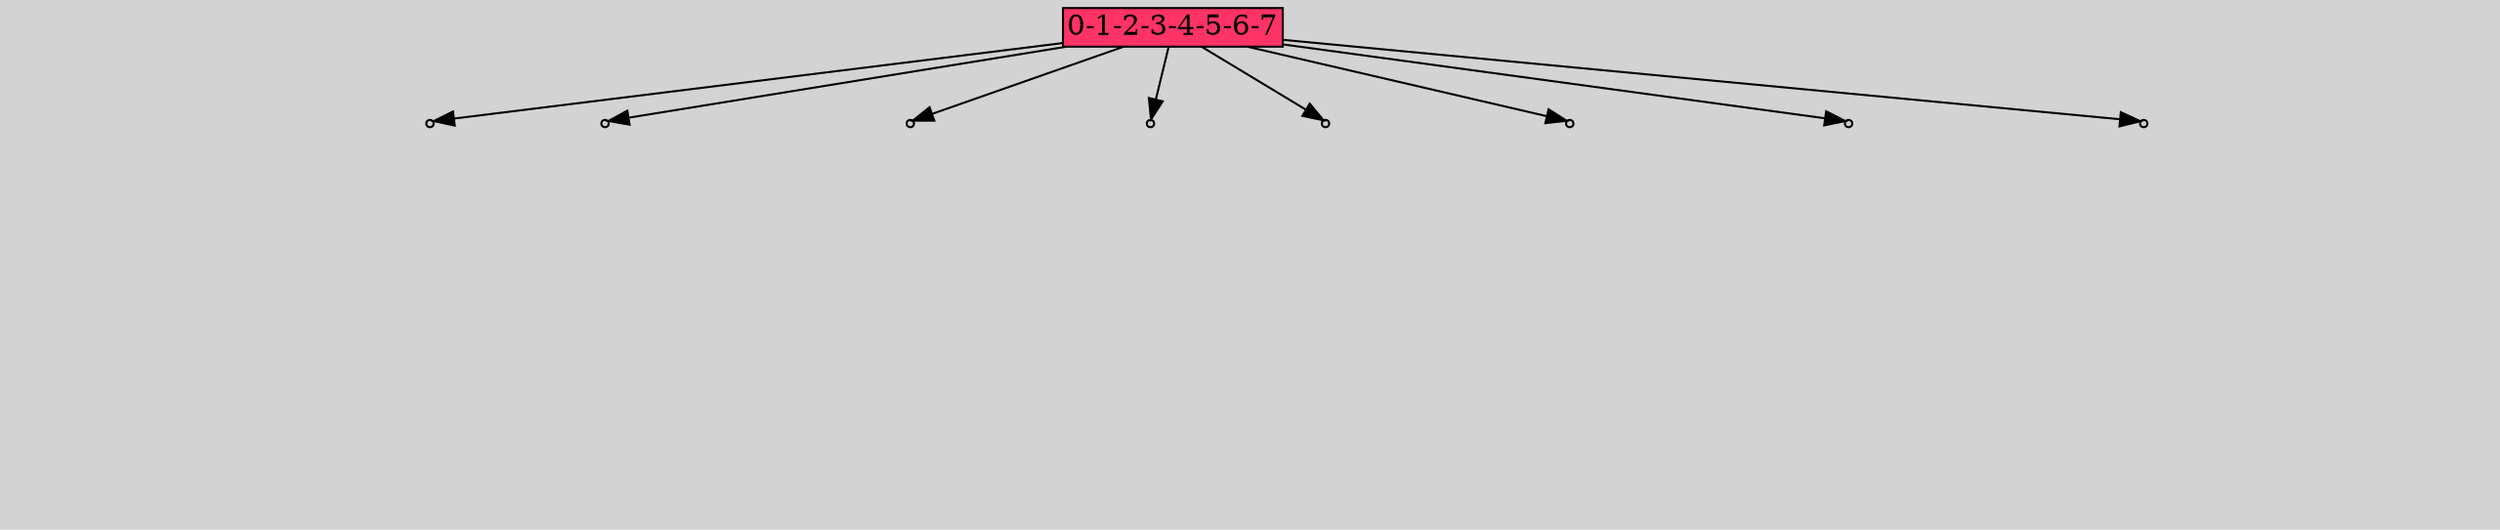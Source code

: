 // File exported with GEGELATI v1.4.0
// On the 2025-07-05 17:12:46
// With the File::TPGGraphDotExporter
digraph{
	graph[pad = "0.212, 0.055" bgcolor = lightgray]
	node[shape=circle style = filled label = ""]
		A442918 [fillcolor="#ff3366" shape=box margin=0.03 width=0 height=0 label="0-1-2-3-4-5-6-7"]
		P3272058 [fillcolor="#cccccc" shape=point label="1"] //
		I3272058 [shape=box style=invis label="13|7&1|6#1|25&#92;n12|0&0|23#1|12&#92;n"] //-1.399777|0.643526|0.022623|-0.012831|
		P3272058 -> I3272058[style=invis]
		A442918 -> P3272058
		P3272059 [fillcolor="#cccccc" shape=point label="1"] //
		I3272059 [shape=box style=invis label="5|1&1|7#0|25&#92;n10|7&0|25#1|0&#92;n2|0&1|26#0|15&#92;n12|0&0|0#1|12&#92;n"] //-0.956971|0.774771|-0.281777|-0.602900|-0.131454|-0.630338|0.022623|-0.018019|
		P3272059 -> I3272059[style=invis]
		A442918 -> P3272059
		P3272060 [fillcolor="#cccccc" shape=point label="1"] //
		I3272060 [shape=box style=invis label="4|5&1|27#1|23&#92;n3|0&1|21#1|12&#92;n0|7&0|16#0|5&#92;n1|7&0|15#1|22&#92;n1|7&0|15#1|13&#92;n11|6&0|15#0|15&#92;n10|4&1|0#1|10&#92;n11|4&0|14#0|28&#92;n12|0&1|4#0|28&#92;n"] //-0.553397|0.346571|-0.040725|0.079026|0.031618|0.057365|-0.308013|-0.690614|0.082620|0.433244|-0.205383|-0.039169|0.504858|0.614843|0.573799|0.226161|-0.461919|-0.729692|
		P3272060 -> I3272060[style=invis]
		A442918 -> P3272060
		P3272061 [fillcolor="#cccccc" shape=point label="1"] //
		I3272061 [shape=box style=invis label="15|2&1|4#0|17&#92;n0|0&0|18#1|8&#92;n"] //-0.386819|0.095309|-0.054529|0.789450|
		P3272061 -> I3272061[style=invis]
		A442918 -> P3272061
		P3272062 [fillcolor="#cccccc" shape=point label="1"] //
		I3272062 [shape=box style=invis label="7|3&1|21#1|17&#92;n15|3&0|27#0|8&#92;n15|2&0|19#1|20&#92;n12|6&0|10#0|10&#92;n9|2&0|14#0|17&#92;n18|0&0|10#0|27&#92;n10|6&0|24#1|11&#92;n9|2&0|14#0|18&#92;n4|0&0|10#0|16&#92;n"] //0.412097|-0.999637|-0.272224|0.004627|0.678385|0.181524|-0.183265|0.534475|0.422540|0.686459|-0.022414|0.850973|-0.928853|0.413540|-0.797098|-0.593996|0.081001|-0.779094|
		P3272062 -> I3272062[style=invis]
		A442918 -> P3272062
		P3272063 [fillcolor="#cccccc" shape=point label="1"] //
		I3272063 [shape=box style=invis label="5|3&1|24#1|17&#92;n9|0&0|3#1|21&#92;n4|6&1|2#0|3&#92;n14|7&0|14#0|16&#92;n17|3&0|23#0|9&#92;n4|2&1|25#0|3&#92;n14|3&0|2#0|15&#92;n5|4&1|24#1|21&#92;n12|0&0|12#0|19&#92;n12|0&0|0#1|12&#92;n"] //0.888579|0.096313|0.025985|0.346227|-0.801679|-0.399733|-0.657769|-0.793353|0.379820|-0.760609|-0.825994|0.194995|0.063557|-0.295388|-0.926629|-0.204419|-0.221850|0.629907|0.021646|-0.018019|
		P3272063 -> I3272063[style=invis]
		A442918 -> P3272063
		P3272064 [fillcolor="#cccccc" shape=point label="1"] //
		I3272064 [shape=box style=invis label="8|7&1|3#1|15&#92;n11|1&1|26#0|23&#92;n8|5&0|25#1|5&#92;n9|3&1|8#0|12&#92;n0|7&0|21#0|27&#92;n2|0&0|15#1|27&#92;n0|0&0|15#0|8&#92;n11|5&1|22#0|16&#92;n12|0&0|13#1|17&#92;n"] //-0.556562|-0.315372|-0.796998|-0.756728|0.914710|0.346721|-0.857408|-0.328681|-0.868543|0.911753|0.500205|-0.165348|0.167278|-0.765034|-0.345313|-0.386505|-0.206226|0.603752|
		P3272064 -> I3272064[style=invis]
		A442918 -> P3272064
		P3272065 [fillcolor="#cccccc" shape=point label="1"] //
		I3272065 [shape=box style=invis label="11|0&1|22#1|10&#92;n0|6&1|3#0|16&#92;n0|3&0|24#0|6&#92;n12|0&1|23#0|19&#92;n"] //-0.440777|-0.127944|0.888996|-0.604865|-0.528487|0.654977|0.033540|-0.022377|
		P3272065 -> I3272065[style=invis]
		A442918 -> P3272065
}
